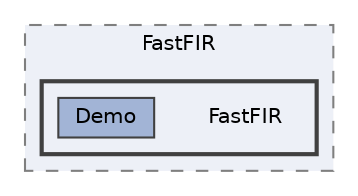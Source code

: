 digraph "/Users/geobrown/Research/ultralight-tags/software/host/btdataviz/FastFIR/FastFIR"
{
 // LATEX_PDF_SIZE
  bgcolor="transparent";
  edge [fontname=Helvetica,fontsize=10,labelfontname=Helvetica,labelfontsize=10];
  node [fontname=Helvetica,fontsize=10,shape=box,height=0.2,width=0.4];
  compound=true
  subgraph clusterdir_aa5e32e94953af7e4795af36d24d54e7 {
    graph [ bgcolor="#edf0f7", pencolor="grey50", label="FastFIR", fontname=Helvetica,fontsize=10 style="filled,dashed", URL="dir_aa5e32e94953af7e4795af36d24d54e7.html",tooltip=""]
  subgraph clusterdir_748c3717cb6197bd654e9deff7078539 {
    graph [ bgcolor="#edf0f7", pencolor="grey25", label="", fontname=Helvetica,fontsize=10 style="filled,bold", URL="dir_748c3717cb6197bd654e9deff7078539.html",tooltip=""]
    dir_748c3717cb6197bd654e9deff7078539 [shape=plaintext, label="FastFIR"];
  dir_02cfe92bdb3f7b9993e89b2bb78ccc4c [label="Demo", fillcolor="#a2b4d6", color="grey25", style="filled", URL="dir_02cfe92bdb3f7b9993e89b2bb78ccc4c.html",tooltip=""];
  }
  }
}
